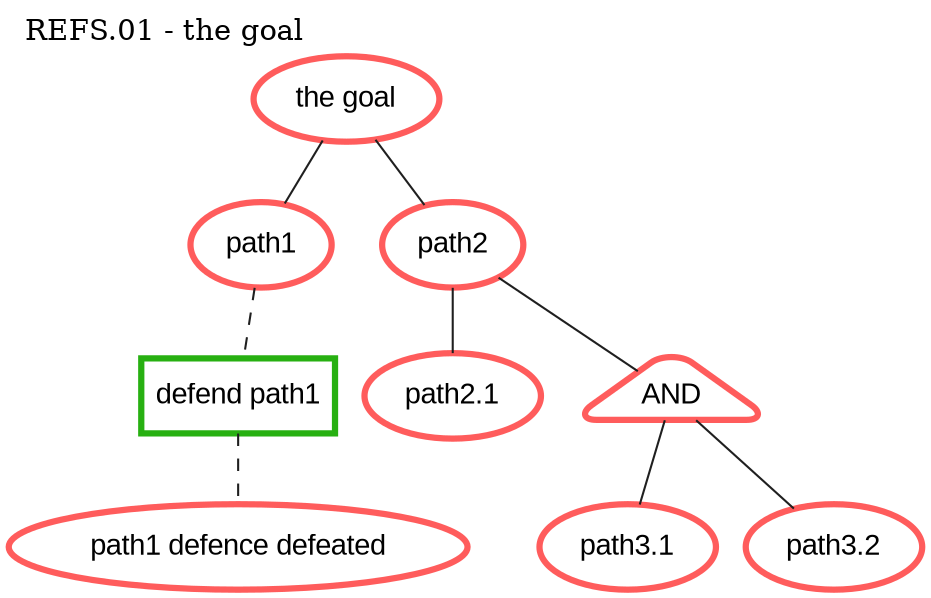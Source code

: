 graph {
	graph [label="REFS.01 - the goal" labeljust=l labelloc=t nodesep=0.2 overlap=False ranksep=0.4 splines=True]
	"53e3576063151552e2a3162ecdae479b" [label="the goal" color="#ff5c5c" fillcolor="#ffffff" fontname=Arial margin=0.1 shape=ellipse style="setlinewidth(3)"]
	d5470db95eafb48ab9921fa12a28fac9 [label=path1 color="#ff5c5c" fillcolor="#ffffff" fontname=Arial margin=0.1 shape=ellipse style="setlinewidth(3)"]
	"4384c1bc67b9bea12883d1a5963b893a" [label="defend path1" color="#27B011" fillcolor="#ffffff" fontname=Arial margin=0.1 shape=box style="setlinewidth(3)"]
	"13be8ec3376f48cb6eaf84474ee984cc" [label="path1 defence defeated" color="#ff5c5c" fillcolor="#ffffff" fontname=Arial margin=0.1 shape=ellipse style="setlinewidth(3)"]
	"4384c1bc67b9bea12883d1a5963b893a" -- "13be8ec3376f48cb6eaf84474ee984cc" [color="#1f1f1f" fontname=Arial style=dashed]
	d5470db95eafb48ab9921fa12a28fac9 -- "4384c1bc67b9bea12883d1a5963b893a" [color="#1f1f1f" fontname=Arial style=dashed]
	"53e3576063151552e2a3162ecdae479b" -- d5470db95eafb48ab9921fa12a28fac9 [color="#1f1f1f" fontname=Arial style=solid]
	c832fc52362cfaac7cf87a517e289c3a [label=path2 color="#ff5c5c" fillcolor="#ffffff" fontname=Arial margin=0.1 shape=ellipse style="setlinewidth(3)"]
	"574f731b2509013086f9ce61dcb3685d" [label="path2.1" color="#ff5c5c" fillcolor="#ffffff" fontname=Arial margin=0.1 shape=ellipse style="setlinewidth(3)"]
	c832fc52362cfaac7cf87a517e289c3a -- "574f731b2509013086f9ce61dcb3685d" [color="#1f1f1f" fontname=Arial style=solid]
	"92146ab9a983afcea5d3ec9e4c08084e" [label=AND color="#ff5c5c" fillcolor="#ff5c5c" fontname=Arial margin=0.05 shape=triangle style="rounded, setlinewidth(3)"]
	"1f7ea7af427f823a907caa8202ce42fa" [label="path3.1" color="#ff5c5c" fillcolor="#ffffff" fontname=Arial margin=0.1 shape=ellipse style="setlinewidth(3)"]
	"92146ab9a983afcea5d3ec9e4c08084e" -- "1f7ea7af427f823a907caa8202ce42fa" [color="#1f1f1f" fontname=Arial style=solid]
	"1511d06a89f805c276c896ec17b558b9" [label="path3.2" color="#ff5c5c" fillcolor="#ffffff" fontname=Arial margin=0.1 shape=ellipse style="setlinewidth(3)"]
	"92146ab9a983afcea5d3ec9e4c08084e" -- "1511d06a89f805c276c896ec17b558b9" [color="#1f1f1f" fontname=Arial style=solid]
	c832fc52362cfaac7cf87a517e289c3a -- "92146ab9a983afcea5d3ec9e4c08084e" [color="#1f1f1f" fontname=Arial style=solid]
	"53e3576063151552e2a3162ecdae479b" -- c832fc52362cfaac7cf87a517e289c3a [color="#1f1f1f" fontname=Arial style=solid]
}
